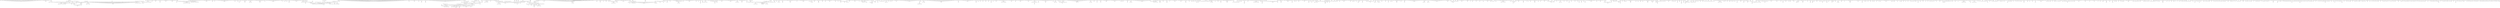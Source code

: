 digraph G {

	105003 -> 72 ;
	67019 -> 1551 ;
	333 -> 243995 ;
	123183 -> 697 ;
	192 -> 41987 ;
	8506 -> 3507 ;
	73590 -> 595 ;
	174578 -> 862 ;
	56174 -> 56 ;
	175320 -> 1363 ;
	182367 -> 63 ;
	117638 -> 602 ;
	147 -> 75935 ;
	86161 -> 1467 ;
	144962 -> 148600 ;
	166193 -> 115 ;
	244072 -> 3623 ;
	98232 -> 3623 ;
	140008 -> 248 ;
	105893 -> 8992 ;
	68 -> 1119 ;
	74734 -> 772 ;
	54541 -> 649 ;
	14503 -> 1363 ;
	715 -> 5405 ;
	207591 -> 58 ;
	251586 -> 220816 ;
	256693 -> 579 ;
	1117 -> 4755 ;
	80803 -> 481 ;
	10491 -> 10492 ;
	119870 -> 1345 ;
	250712 -> 83 ;
	109807 -> 781 ;
	968 -> 231939 ;
	187074 -> 590 ;
	156379 -> 171764 ;
	130553 -> 290 ;
	200448 -> 179170 ;
	168296 -> 3218 ;
	228489 -> 424 ;
	155222 -> 17309 ;
	63523 -> 1531 ;
	2522 -> 1240 ;
	333 -> 469 ;
	43841 -> 485 ;
	111958 -> 72 ;
	186726 -> 5213 ;
	849 -> 134 ;
	241634 -> 5405 ;
	224974 -> 1294 ;
	79340 -> 389 ;
	32955 -> 811 ;
	217991 -> 707 ;
	660 -> 2290 ;
	1118 -> 497 ;
	135023 -> 8990 ;
	25870 -> 718 ;
	247769 -> 35486 ;
	178791 -> 447 ;
	235657 -> 106 ;
	90472 -> 34 ;
	221149 -> 647 ;
	155496 -> 30 ;
	175856 -> 264054 ;
	422 -> 257231 ;
	605 -> 7400 ;
	33648 -> 920 ;
	235250 -> 235251 ;
	28309 -> 442 ;
	104945 -> 290 ;
	178958 -> 30 ;
	93818 -> 93819 ;
	431 -> 278 ;
	90322 -> 90323 ;
	650 -> 682 ;
	130784 -> 1551 ;
	87 -> 872 ;
	192899 -> 73570 ;
	233099 -> 1474 ;
	1464 -> 1089 ;
	42712 -> 349 ;
	1001 -> 1085 ;
	45312 -> 2178 ;
	1795 -> 493 ;
	45563 -> 485 ;
	171655 -> 525 ;
	109367 -> 285 ;
	226713 -> 2915 ;
	4545 -> 2400 ;
	2421 -> 2424 ;
	16759 -> 1559 ;
	68289 -> 30 ;
	211 -> 59083 ;
	243068 -> 312 ;
	123782 -> 516 ;
	104626 -> 332 ;
	212054 -> 179170 ;
	146058 -> 1096 ;
	164544 -> 932 ;
	1566 -> 1992 ;
	2161 -> 640 ;
	219744 -> 872 ;
	174696 -> 2006 ;
	23376 -> 485 ;
	1326 -> 179205 ;
	97170 -> 283 ;
	259 -> 18108 ;
	663 -> 139658 ;
	147 -> 73955 ;
	237272 -> 8991 ;
	15312 -> 393 ;
	229491 -> 1715 ;
	152327 -> 171 ;
	42310 -> 500 ;
	44962 -> 752 ;
	83591 -> 30 ;
	2581 -> 1849 ;
	202465 -> 577 ;
	1113 -> 29817 ;
	7241 -> 8822 ;
	1282 -> 4253 ;
	4540 -> 2206 ;
	219486 -> 422 ;
	170496 -> 1332 ;
	24812 -> 1266 ;
	235992 -> 1087 ;
	124226 -> 124227 ;
	406 -> 183852 ;
	96618 -> 1220 ;
	241692 -> 1893 ;
	146009 -> 1882 ;
	53625 -> 3247 ;
	20959 -> 8149 ;
	75912 -> 83160 ;
	18133 -> 1789 ;
	261892 -> 907 ;
	161509 -> 929 ;
	107 -> 182 ;
	142930 -> 590 ;
	108130 -> 304 ;
	327 -> 182 ;
	161998 -> 349 ;
	89889 -> 1818 ;
	1512 -> 2775 ;
	1927 -> 446 ;
	1617 -> 23287 ;
	575 -> 2253 ;
	7532 -> 1289 ;
	125704 -> 422 ;
	4672 -> 260756 ;
	87579 -> 96127 ;
	130275 -> 455 ;
	256291 -> 8798 ;
	220060 -> 179170 ;
	79923 -> 3148 ;
	110235 -> 1749 ;
	133138 -> 1749 ;
	30319 -> 660 ;
	389 -> 22874 ;
	198033 -> 217 ;
	15481 -> 422 ;
	25129 -> 843 ;
	17829 -> 1127 ;
	239080 -> 1220 ;
	264029 -> 595 ;
	139505 -> 30 ;
	13328 -> 1571 ;
	2117 -> 417 ;
	1010 -> 107616 ;
	102 -> 77648 ;
	116590 -> 1085 ;
	20768 -> 310 ;
	103249 -> 422 ;
	260817 -> 2646 ;
	187892 -> 179170 ;
	444 -> 18098 ;
	161072 -> 2146 ;
	20195 -> 5547 ;
	180406 -> 298 ;
	48908 -> 1220 ;
	100921 -> 14989 ;
	72075 -> 2931 ;
	972 -> 23364 ;
	18612 -> 2737 ;
	156379 -> 155469 ;
	200316 -> 1400 ;
	949 -> 693 ;
	2515 -> 72 ;
	1417 -> 13712 ;
	20556 -> 1722 ;
	101136 -> 485 ;
	87366 -> 184 ;
	6247 -> 1231 ;
	17671 -> 35 ;
	6036 -> 196487 ;
	85640 -> 640 ;
	185567 -> 861 ;
	15931 -> 34 ;
	246705 -> 220816 ;
	760 -> 213267 ;
	6789 -> 379 ;
	190438 -> 1181 ;
	1326 -> 152933 ;
	104 -> 45010 ;
	97215 -> 717 ;
	240052 -> 1 ;
	137756 -> 137757 ;
	70395 -> 1522 ;
	190492 -> 439 ;
	62736 -> 366 ;
	108047 -> 611 ;
	21785 -> 1335 ;
	179785 -> 726 ;
	3405 -> 1653 ;
	175725 -> 450 ;
	127530 -> 55849 ;
	72833 -> 557 ;
	192619 -> 30 ;
	152298 -> 1849 ;
	27076 -> 957 ;
	236589 -> 58 ;
	53651 -> 53652 ;
	54195 -> 2116 ;
	79051 -> 298 ;
	80902 -> 233 ;
	239248 -> 366 ;
	954 -> 954 ;
	189119 -> 1274 ;
	8097 -> 5591 ;
	133521 -> 994 ;
	188043 -> 392 ;
	170877 -> 301 ;
	249112 -> 2671 ;
	248258 -> 9457 ;
	69519 -> 406 ;
	70188 -> 5 ;
	217074 -> 1381 ;
	60238 -> 2867 ;
	1844 -> 2868 ;
	113229 -> 872 ;
	199832 -> 1417 ;
	62643 -> 269 ;
	112903 -> 2812 ;
	175179 -> 175180 ;
	107063 -> 107064 ;
	9729 -> 457 ;
	224210 -> 3297 ;
	1021 -> 911 ;
	425 -> 174451 ;
	136781 -> 217 ;
	185285 -> 185286 ;
	56891 -> 57521 ;
	104 -> 1690 ;
	868 -> 90884 ;
	80075 -> 68069 ;
	62998 -> 349 ;
	118371 -> 2209 ;
	24693 -> 850 ;
	231584 -> 220816 ;
	693 -> 134706 ;
	21133 -> 3538 ;
	8904 -> 158 ;
	510 -> 7572 ;
	16100 -> 312 ;
	181934 -> 81 ;
	264694 -> 285 ;
	57575 -> 783 ;
	51488 -> 121819 ;
	154168 -> 118336 ;
	636 -> 6308 ;
	1274 -> 8156 ;
	109411 -> 60576 ;
	136656 -> 393 ;
	186505 -> 206 ;
	19209 -> 4903 ;
	1955 -> 62983 ;
	255388 -> 158 ;
	253723 -> 1298 ;
	262732 -> 179170 ;
	252281 -> 179170 ;
	219100 -> 422 ;
	172017 -> 46 ;
	105888 -> 79 ;
	97700 -> 3524 ;
	61865 -> 298 ;
	505 -> 149 ;
	6824 -> 500 ;
	30 -> 981 ;
	10290 -> 10291 ;
	14452 -> 579 ;
	246873 -> 142870 ;
	1465 -> 918 ;
	31398 -> 634 ;
	85859 -> 1353 ;
	109838 -> 1635 ;
	112551 -> 2286 ;
	176221 -> 30 ;
	62221 -> 2590 ;
	91274 -> 137 ;
	9346 -> 557 ;
	257647 -> 1231 ;
	438 -> 65 ;
	2134 -> 2135 ;
	132524 -> 422 ;
	227929 -> 2750 ;
	193846 -> 332 ;
	165707 -> 1052 ;
	78158 -> 408 ;
	199358 -> 2929 ;
	83 -> 250827 ;
	119698 -> 1631 ;
	217467 -> 254025 ;
	973 -> 57072 ;
	81276 -> 195 ;
	107499 -> 107500 ;
	328 -> 163906 ;
	172848 -> 509 ;
	37565 -> 37566 ;
	181673 -> 30 ;
	663 -> 14752 ;
	33945 -> 485 ;
	23870 -> 1133 ;
	198095 -> 30 ;
	161849 -> 1143 ;
	126051 -> 126052 ;
	89933 -> 2775 ;
	13694 -> 2931 ;
	149372 -> 1370 ;
	197419 -> 147 ;
	74823 -> 310 ;
	5602 -> 332 ;
	698 -> 46638 ;
	193209 -> 72 ;
	92883 -> 2699 ;
	178 -> 67231 ;
	38533 -> 557 ;
	129650 -> 149 ;
	252222 -> 3260 ;
	140637 -> 714 ;
	92150 -> 3872 ;
	133005 -> 306 ;
	336 -> 8538 ;
	18129 -> 301 ;
	247210 -> 21442 ;
	56615 -> 1149 ;
	126013 -> 626 ;
	141848 -> 1580 ;
	19816 -> 596 ;
	257715 -> 115 ;
	224478 -> 30 ;
	70731 -> 70732 ;
	155309 -> 577 ;
	210419 -> 210635 ;
	2674 -> 15229 ;
	240 -> 250713 ;
	56751 -> 3194 ;
	136651 -> 809 ;
	84856 -> 83 ;
	263448 -> 179170 ;
	136537 -> 827 ;
	24704 -> 283 ;
	1837 -> 14414 ;
	73139 -> 485 ;
	77630 -> 70524 ;
	3866 -> 390 ;
	52882 -> 422 ;
	999 -> 9342 ;
	181464 -> 175 ;
	18930 -> 1462 ;
	43183 -> 186 ;
	25587 -> 1130 ;
	1240 -> 94294 ;
	1436 -> 160376 ;
	75991 -> 70524 ;
	16902 -> 175 ;
	48079 -> 72 ;
	165670 -> 72 ;
	111758 -> 298 ;
	98920 -> 781 ;
	209594 -> 209595 ;
	4286 -> 301 ;
	51124 -> 151 ;
	240267 -> 255 ;
	80970 -> 217 ;
	149246 -> 744 ;
	28756 -> 23011 ;
	174910 -> 372 ;
	105134 -> 872 ;
	1801 -> 74445 ;
	852 -> 120061 ;
	180633 -> 1353 ;
	146237 -> 862 ;
	75022 -> 140 ;
	28107 -> 18880 ;
	229451 -> 1363 ;
	55704 -> 1474 ;
	82982 -> 344 ;
	162980 -> 79 ;
	150603 -> 634 ;
	1417 -> 1853 ;
	562 -> 36460 ;
	92701 -> 2775 ;
	77692 -> 1353 ;
	135292 -> 422 ;
	114798 -> 267 ;
	169644 -> 2421 ;
	151618 -> 151619 ;
	173720 -> 779 ;
	12915 -> 12916 ;
	75377 -> 779 ;
	7194 -> 2572 ;
	228629 -> 66297 ;
	26234 -> 158 ;
	63699 -> 21944 ;
	2937 -> 605 ;
	6614 -> 500 ;
	493 -> 113621 ;
	15980 -> 203 ;
	63653 -> 590 ;
	171 -> 244134 ;
	577 -> 18769 ;
	151733 -> 485 ;
	186340 -> 850 ;
	240 -> 22337 ;
	28390 -> 493 ;
	162909 -> 422 ;
	133954 -> 931 ;
	49386 -> 392 ;
	70410 -> 1467 ;
	194767 -> 179170 ;
	5054 -> 991 ;
	39442 -> 893 ;
	126735 -> 577 ;
	258095 -> 299 ;
	213638 -> 147 ;
	224128 -> 179170 ;
	3524 -> 1089 ;
	1559 -> 250537 ;
	35 -> 4532 ;
	233007 -> 5440 ;
	184635 -> 422 ;
	182499 -> 179170 ;
	124101 -> 298 ;
	32468 -> 2353 ;
	185941 -> 1243 ;
	149 -> 20680 ;
	187176 -> 219767 ;
	145970 -> 136 ;
	207161 -> 1132 ;
	920 -> 102134 ;
	4287 -> 1836 ;
	81510 -> 47 ;
	15551 -> 673 ;
	25708 -> 217 ;
	117745 -> 861 ;
	229957 -> 140 ;
	220695 -> 714 ;
	441 -> 87 ;
	68019 -> 422 ;
	42126 -> 247 ;
	43241 -> 994 ;
	135346 -> 22 ;
	1515 -> 28969 ;
	59961 -> 1167 ;
	611 -> 8420 ;
	100267 -> 1323 ;
	1014 -> 577 ;
	194407 -> 877 ;
	192789 -> 8270 ;
	139118 -> 307 ;
	43066 -> 366 ;
	68991 -> 2146 ;
	35668 -> 1222 ;
	109 -> 191476 ;
	1564 -> 6800 ;
	190860 -> 179170 ;
	90946 -> 90947 ;
	92831 -> 366 ;
	147767 -> 874 ;
	245913 -> 1400 ;
	105298 -> 273 ;
	168809 -> 22 ;
	843 -> 149250 ;
	219838 -> 222 ;
	349 -> 1210 ;
	229645 -> 6682 ;
	144114 -> 1175 ;
	253154 -> 2073 ;
	47131 -> 392 ;
	187209 -> 167 ;
	843 -> 83970 ;
	15627 -> 248 ;
	620 -> 15113 ;
	79 -> 42870 ;
	104 -> 1045 ;
	240565 -> 142405 ;
	2930 -> 151 ;
	71303 -> 258567 ;
	142320 -> 344 ;
	64222 -> 932 ;
	163069 -> 3138 ;
	333 -> 147329 ;
	199 -> 3069 ;
	6890 -> 1140 ;
	169217 -> 72 ;
	208923 -> 208924 ;
	38134 -> 307 ;
	1122 -> 109668 ;
	1845 -> 697 ;
	171404 -> 2083 ;
	23273 -> 3161 ;
	219657 -> 527 ;
	41837 -> 1688 ;
	189342 -> 144556 ;
	40564 -> 40565 ;
	85486 -> 852 ;
	1608 -> 232151 ;
	75912 -> 14674 ;
	205627 -> 138 ;
	84887 -> 577 ;
	117974 -> 1033 ;
	208494 -> 208495 ;
	39618 -> 907 ;
	234273 -> 220816 ;
	206447 -> 55849 ;
	197680 -> 16614 ;
	170089 -> 170090 ;
	24907 -> 536 ;
	130803 -> 147809 ;
	166432 -> 622 ;
	83498 -> 21944 ;
	103860 -> 117327 ;
	114857 -> 114858 ;
	604 -> 182 ;
	298 -> 182393 ;
	244752 -> 586 ;
	15866 -> 66 ;
	425 -> 114397 ;
	24659 -> 254849 ;
	3207 -> 225422 ;
	158274 -> 1715 ;
	173668 -> 4190 ;
	1293 -> 160834 ;
	179005 -> 147 ;
	84500 -> 1087 ;
	1955 -> 216860 ;
	165267 -> 1849 ;
	22989 -> 80302 ;
	30 -> 135 ;
	1284 -> 247853 ;
	7827 -> 48 ;
	175709 -> 111924 ;
	1684 -> 47 ;
	37547 -> 442 ;
	22608 -> 8719 ;
	163721 -> 485 ;
	14423 -> 2697 ;
	264496 -> 13136 ;
	50804 -> 366 ;
	41023 -> 138 ;
	160836 -> 9343 ;
	81 -> 55328 ;
	47181 -> 1984 ;
	147851 -> 485 ;
	7955 -> 184 ;
	235406 -> 68069 ;
	314 -> 31244 ;
	104247 -> 3623 ;
	83 -> 16760 ;
	222 -> 151603 ;
	221373 -> 994 ;
	34151 -> 1509 ;
	54195 -> 111 ;
	48219 -> 1782 ;
	87870 -> 121575 ;
	65681 -> 1462 ;
	225648 -> 1132 ;
	81358 -> 24505 ;
	6630 -> 657 ;
	2371 -> 137541 ;
	18739 -> 28910 ;
	599 -> 818 ;
	234947 -> 752 ;
	852 -> 105686 ;
	249363 -> 4594 ;
	8578 -> 2506 ;
	46323 -> 1522 ;
	182894 -> 236991 ;
	165666 -> 1241 ;
	141912 -> 137793 ;
	52419 -> 422 ;
	257343 -> 179170 ;
	48253 -> 349 ;
	240 -> 116567 ;
	3060 -> 50 ;
	1014 -> 1127 ;
	72673 -> 1240 ;
	225768 -> 137 ;
	1135 -> 13776 ;
	240 -> 40824 ;
	2775 -> 1359 ;
	133522 -> 516 ;
	79 -> 222543 ;
	41 -> 221709 ;
	252086 -> 1274 ;
	39072 -> 1858 ;
	27826 -> 392 ;
	1616 -> 76953 ;
	38349 -> 567 ;
	212547 -> 58 ;
	23702 -> 389 ;
	220460 -> 1001 ;
	229655 -> 1608 ;
	160495 -> 932 ;
	1955 -> 47173 ;
	173188 -> 1335 ;
	165355 -> 1425 ;
	66721 -> 147 ;
	144484 -> 144481 ;
	7698 -> 745 ;
	181892 -> 1749 ;
	49147 -> 203 ;
	516 -> 5992 ;
	623 -> 161636 ;
	222136 -> 1515 ;
	141137 -> 1033 ;
	191882 -> 920 ;
	240 -> 64720 ;
	215 -> 17163 ;
	181086 -> 179170 ;
	169343 -> 72 ;
	46717 -> 1294 ;
	154873 -> 154874 ;
	92379 -> 6303 ;
	9509 -> 1608 ;
	1147 -> 314 ;
	192997 -> 1381 ;
	160407 -> 1608 ;
	153094 -> 273 ;
	226156 -> 366 ;
	53244 -> 19010 ;
	1203 -> 42545 ;
	254055 -> 179170 ;
	235182 -> 366 ;
	1773 -> 1773 ;
	124532 -> 217 ;
	163283 -> 162599 ;
	58382 -> 240 ;
	261286 -> 422 ;
	35290 -> 298 ;
	135934 -> 72 ;
	95702 -> 781 ;
	198267 -> 720 ;
	121913 -> 264 ;
	788 -> 40723 ;
	68782 -> 252 ;
	19798 -> 2995 ;
	151194 -> 298 ;
	246806 -> 805 ;
	252880 -> 563 ;
	745 -> 207659 ;
	1554 -> 206 ;
	14635 -> 323 ;
	38822 -> 1085 ;
	148539 -> 148540 ;
	116053 -> 30 ;
	92078 -> 2867 ;
	86464 -> 1417 ;
	7948 -> 269 ;
	71520 -> 118 ;
	50831 -> 72 ;
	417 -> 15460 ;
	9130 -> 111 ;
	75232 -> 1388 ;
	99001 -> 30 ;
	22222 -> 503 ;
	258240 -> 779 ;
	182162 -> 1016 ;
	26609 -> 123048 ;
	41371 -> 3260 ;
	82981 -> 647 ;
	35014 -> 1313 ;
	241818 -> 151 ;
	65047 -> 8270 ;
	189632 -> 422 ;
	65263 -> 406 ;
	9340 -> 1293 ;
	49944 -> 163 ;
	135850 -> 818 ;
	301 -> 3804 ;
	194267 -> 312 ;
	1572 -> 5935 ;
	47580 -> 557 ;
	3536 -> 1465 ;
	19844 -> 1143 ;
	20656 -> 134 ;
	202952 -> 225 ;
	660 -> 182507 ;
	2944 -> 255333 ;
	929 -> 604 ;
	104708 -> 88820 ;
	27502 -> 1962 ;
	1715 -> 38284 ;
	78823 -> 1782 ;
	93102 -> 93103 ;
	16691 -> 664 ;
	46228 -> 175 ;
	3504 -> 135 ;
	12570 -> 12571 ;
	37412 -> 996 ;
	202680 -> 1881 ;
	13786 -> 1 ;
	54195 -> 1968 ;
	2903 -> 336 ;
	1345 -> 112033 ;
	4190 -> 34306 ;
	113817 -> 843 ;
	40215 -> 97 ;
	1293 -> 13523 ;
	9330 -> 809 ;
	158398 -> 5034 ;
	64207 -> 779 ;
	118287 -> 626 ;
	202 -> 663 ;
	215 -> 255028 ;
	165185 -> 366 ;
	23 -> 2089 ;
	15392 -> 907 ;
	8332 -> 1235 ;
	1782 -> 9555 ;
	144354 -> 298 ;
	219364 -> 3623 ;
	183402 -> 1616 ;
	82366 -> 1983 ;
	313 -> 4224 ;
	68527 -> 7363 ;
	2775 -> 124169 ;
	168678 -> 392 ;
	56697 -> 563 ;
	31523 -> 887 ;
	28460 -> 292 ;
	205894 -> 483 ;
	2674 -> 994 ;
	631 -> 31785 ;
	301 -> 287 ;
	51902 -> 306 ;
	205609 -> 422 ;
	200020 -> 516 ;
	181391 -> 83 ;
	45230 -> 7416 ;
	39095 -> 893 ;
	129503 -> 129504 ;
	100390 -> 781 ;
	237388 -> 1127 ;
	166917 -> 65 ;
	562 -> 1910 ;
	252481 -> 1147 ;
	131084 -> 30 ;
	18831 -> 148942 ;
	232217 -> 1298 ;
	138490 -> 1085 ;
	19010 -> 80630 ;
	157606 -> 298 ;
	232604 -> 366 ;
	203053 -> 425 ;
	15275 -> 1433 ;
	251603 -> 3695 ;
	177129 -> 30 ;
	25027 -> 5405 ;
	1151 -> 1572 ;
	171691 -> 626 ;
	142724 -> 485 ;
	7087 -> 182 ;
	156795 -> 1085 ;
	949 -> 102585 ;
	243442 -> 243443 ;
	204810 -> 4192 ;
	145807 -> 668 ;
	23286 -> 1224 ;
	214137 -> 620 ;
	56751 -> 58 ;
	4301 -> 968 ;
	42879 -> 298 ;
	18831 -> 149460 ;
	172605 -> 1127 ;
	32512 -> 32513 ;
	258379 -> 1707 ;
	240110 -> 30 ;
	8180 -> 609 ;
	1801 -> 217519 ;
	1631 -> 261674 ;
	1388 -> 198248 ;
	47181 -> 1782 ;
	191868 -> 500 ;
	258162 -> 1118 ;
	1014 -> 677 ;
	74830 -> 22880 ;
	12506 -> 12507 ;
	218999 -> 918 ;
	406 -> 1089 ;
	189054 -> 422 ;
	81 -> 122093 ;
	189337 -> 109 ;
	202835 -> 179170 ;
	215232 -> 155473 ;
	149334 -> 160 ;
	20788 -> 392 ;
	27487 -> 27488 ;
	55936 -> 34 ;
	503 -> 38810 ;
	251583 -> 179170 ;
	172620 -> 575 ;
	19893 -> 42559 ;
	36603 -> 3999 ;
	126584 -> 273 ;
	40156 -> 40157 ;
	246907 -> 4193 ;
	106027 -> 2590 ;
	167083 -> 968 ;
	202061 -> 310 ;
	21300 -> 3148 ;
	62002 -> 557 ;
	390 -> 5186 ;
	516 -> 13720 ;
	168748 -> 1007 ;
	96826 -> 872 ;
	263074 -> 192 ;
	192 -> 162010 ;
	657 -> 385 ;
	114301 -> 30 ;
	99705 -> 3069 ;
	219146 -> 1220 ;
	13140 -> 1089 ;
	28206 -> 1844 ;
	170236 -> 1167 ;
	4647 -> 56577 ;
	181429 -> 179170 ;
	17441 -> 14458 ;
	2299 -> 592 ;
	38581 -> 447 ;
	160668 -> 167 ;
	25646 -> 1449 ;
	132365 -> 132366 ;
	142446 -> 254 ;
	1326 -> 21783 ;
	3921 -> 861 ;
	145686 -> 663 ;
	69602 -> 1 ;
	23507 -> 918 ;
	238632 -> 668 ;
	93778 -> 849 ;
	166697 -> 2353 ;
	66534 -> 779 ;
	536 -> 589 ;
	21795 -> 106 ;
	49857 -> 126161 ;
	18082 -> 3111 ;
	44451 -> 596 ;
	175991 -> 356 ;
	1623 -> 422 ;
	83 -> 9484 ;
	338 -> 1572 ;
	187624 -> 2784 ;
	164895 -> 30 ;
	328 -> 21865 ;
	246298 -> 278 ;
	116749 -> 503 ;
	29043 -> 4611 ;
	202 -> 516 ;
	1844 -> 26873 ;
	233938 -> 1313 ;
	677 -> 636 ;
	83943 -> 1323 ;
	7069 -> 2205 ;
	809 -> 244790 ;
	4672 -> 52378 ;
	34099 -> 46 ;
	143001 -> 112707 ;
	46141 -> 349 ;
	152620 -> 390 ;
	137946 -> 72 ;
	11752 -> 11753 ;
	20905 -> 312 ;
	182193 -> 1551 ;
	18960 -> 415 ;
	258691 -> 750 ;
	42751 -> 1309 ;
	663 -> 69613 ;
	150762 -> 41 ;
	46 -> 973 ;
	657 -> 14348 ;
	22673 -> 1192 ;
	862 -> 34726 ;
	76943 -> 1849 ;
	25799 -> 72 ;
	261 -> 258680 ;
	198918 -> 333 ;
	233291 -> 366 ;
	200530 -> 3623 ;
	197342 -> 1181 ;
	89078 -> 89076 ;
	25670 -> 781 ;
	249932 -> 707 ;
	74517 -> 160 ;
	184075 -> 179170 ;
	66861 -> 72 ;
	148029 -> 148030 ;
	19177 -> 697 ;
	207766 -> 23287 ;
	106131 -> 949 ;
	223298 -> 223293 ;
	877 -> 54478 ;
	113937 -> 139010 ;
	33576 -> 1 ;
	73651 -> 489 ;
	58 -> 13361 ;
	139756 -> 158 ;
	127969 -> 56 ;
	38300 -> 439 ;
	37439 -> 932 ;
	108509 -> 72 ;
	208786 -> 208787 ;
	818 -> 176434 ;
	73543 -> 70524 ;
	237793 -> 1181 ;
	20540 -> 1353 ;
	697 -> 838 ;
	233444 -> 3111 ;
	195939 -> 4903 ;
	1085 -> 849 ;
	501 -> 1253 ;
	79670 -> 422 ;
	121758 -> 515 ;
	121292 -> 2868 ;
	9527 -> 137 ;
	3524 -> 30547 ;
	242456 -> 179170 ;
	7731 -> 949 ;
	301 -> 937 ;
	158 -> 182092 ;
	147049 -> 83 ;
	240386 -> 346 ;
	3135 -> 16015 ;
	37 -> 64674 ;
	246407 -> 179170 ;
	104656 -> 3 ;
	73757 -> 137 ;
	162599 -> 1011 ;
	24582 -> 94 ;
	83 -> 171570 ;
	60045 -> 195 ;
	193352 -> 179170 ;
	51375 -> 1102 ;
	118835 -> 1417 ;
	1644 -> 447 ;
	602 -> 83379 ;
	249998 -> 1284 ;
	48576 -> 151 ;
	204280 -> 1266 ;
	24272 -> 182 ;
	44173 -> 292 ;
	157656 -> 1858 ;
	245871 -> 2671 ;
	67604 -> 605 ;
	110139 -> 298 ;
	186069 -> 1133 ;
	47777 -> 47778 ;
	2750 -> 230457 ;
	818 -> 100139 ;
	143749 -> 1707 ;
	185502 -> 30 ;
	71675 -> 505 ;
	535 -> 37413 ;
	19 -> 137089 ;
	236622 -> 258791 ;
	199095 -> 30 ;
	275 -> 14507 ;
	232895 -> 2620 ;
	237797 -> 220816 ;
	389 -> 2224 ;
	228565 -> 422 ;
	47681 -> 3331 ;
	90633 -> 809 ;
	227669 -> 235009 ;
	215154 -> 58 ;
	467 -> 155463 ;
	16988 -> 285 ;
	158289 -> 994 ;
	49015 -> 1326 ;
	183663 -> 536 ;
	292 -> 133594 ;
	69065 -> 1411 ;
	148756 -> 292 ;
	710 -> 673 ;
	493 -> 182330 ;
	18683 -> 1433 ;
	215 -> 45091 ;
	147876 -> 485 ;
	20554 -> 42185 ;
	211859 -> 55849 ;
	149257 -> 30 ;
	72393 -> 298 ;
	130114 -> 130115 ;
	195200 -> 65 ;
	52510 -> 247 ;
	6637 -> 211 ;
	79220 -> 602 ;
	162041 -> 417 ;
	196207 -> 1745 ;
	174950 -> 240 ;
	133019 -> 483 ;
	8064 -> 631 ;
	178809 -> 1402 ;
	13207 -> 13207 ;
	218896 -> 1210 ;
	77 -> 94256 ;
	257263 -> 179170 ;
	248097 -> 589 ;
	406 -> 23816 ;
	60022 -> 861 ;
	43476 -> 13919 ;
	169608 -> 390 ;
	269 -> 192400 ;
	39618 -> 2334 ;
	160550 -> 118 ;
	219648 -> 137 ;
	168569 -> 3623 ;
	120 -> 49691 ;
	143253 -> 143249 ;
	240702 -> 707 ;
	43230 -> 336 ;
	5388 -> 5130 ;
	1782 -> 38937 ;
	225 -> 243521 ;
	2545 -> 450 ;
	248812 -> 179170 ;
	41854 -> 2779 ;
	202559 -> 1 ;
	535 -> 6904 ;
	18150 -> 710 ;
	118336 -> 7818 ;
	240669 -> 179170 ;
	206 -> 1458 ;
	35600 -> 1276 ;
	6834 -> 77 ;
	42392 -> 1235 ;
	186011 -> 79 ;
	105416 -> 2979 ;
	299 -> 4066 ;
	220690 -> 994 ;
	215167 -> 79 ;
	176075 -> 485 ;
	196925 -> 3612 ;
	283 -> 536 ;
	175543 -> 483 ;
	51652 -> 1019 ;
	112200 -> 184 ;
	46395 -> 1033 ;
	161770 -> 1551 ;
	5591 -> 62394 ;
	38243 -> 158 ;
	13328 -> 1539 ;
	173985 -> 389 ;
	181193 -> 720 ;
	207671 -> 1619 ;
	2974 -> 784 ;
	29259 -> 1274 ;
	38510 -> 2353 ;
	808 -> 68677 ;
	818 -> 16653 ;
	91456 -> 433 ;
	122210 -> 56150 ;
	201040 -> 1608 ;
	4989 -> 4990 ;
	232675 -> 1564 ;
	76783 -> 70524 ;
	1235 -> 2451 ;
	126798 -> 273 ;
	133244 -> 485 ;
	68069 -> 69118 ;
	868 -> 146816 ;
	176637 -> 687 ;
	2290 -> 2784 ;
	868 -> 58420 ;
	2610 -> 893 ;
	26369 -> 1722 ;
	169909 -> 788 ;
	309 -> 176761 ;
	223520 -> 1572 ;
	124410 -> 994 ;
	1298 -> 1010 ;
	18457 -> 200 ;
	224296 -> 285 ;
	440 -> 17310 ;
	181020 -> 818 ;
	237229 -> 179170 ;
	35106 -> 1644 ;
	85988 -> 85989 ;
	96318 -> 2334 ;
	7461 -> 941 ;
	45616 -> 1749 ;
	5662 -> 48187 ;
	261626 -> 285 ;
	81233 -> 116982 ;
	150828 -> 259 ;
	32788 -> 305 ;
	66755 -> 66756 ;
	109503 -> 163793 ;
	28982 -> 623 ;
	115206 -> 366 ;
	868 -> 143964 ;
	47181 -> 306 ;
	1105 -> 4297 ;
	18137 -> 3193 ;
	939 -> 5996 ;
	493 -> 43990 ;
	346 -> 182844 ;
	235639 -> 255 ;
	87870 -> 117881 ;
	190166 -> 1133 ;
	1068 -> 15148 ;
	67928 -> 1631 ;
	94603 -> 6323 ;
	38711 -> 222428 ;
	79923 -> 1821 ;
	346 -> 195488 ;
	849 -> 1844 ;
	333 -> 93728 ;
	4217 -> 4220 ;
	147 -> 3449 ;
	48016 -> 338 ;
	104 -> 588 ;
	22191 -> 2224 ;
	76955 -> 70524 ;
	54618 -> 30 ;
	141090 -> 175 ;
	222172 -> 191860 ;
	21386 -> 850 ;
	157922 -> 1564 ;
	24110 -> 24111 ;
	62700 -> 62701 ;
	10606 -> 10607 ;
	180749 -> 179170 ;
	135144 -> 135143 ;
	35980 -> 68069 ;
	64072 -> 595 ;
	36257 -> 575 ;
	125533 -> 171 ;
	127741 -> 1849 ;
	1732 -> 907 ;
	98286 -> 302 ;
	110447 -> 1452 ;
	167673 -> 433 ;
	77993 -> 147 ;
	192544 -> 251 ;
	249862 -> 875 ;
	1571 -> 2168 ;
	95543 -> 102 ;
	249554 -> 1414 ;
	37820 -> 349 ;
	89792 -> 298 ;
	19824 -> 19519 ;
	1955 -> 22337 ;
	229604 -> 781 ;
	13741 -> 364 ;
	56777 -> 72 ;
	7807 -> 14097 ;
	15211 -> 273 ;
	135 -> 20110 ;
	228335 -> 83 ;
	169951 -> 175 ;
	30331 -> 602 ;
	868 -> 113535 ;
	86041 -> 1119 ;
	29458 -> 809 ;
	115187 -> 1452 ;
	54259 -> 4453 ;
	92174 -> 175 ;
	121818 -> 175 ;
	239243 -> 1634 ;
	53200 -> 3 ;
	24217 -> 615 ;
	240143 -> 536 ;
	60155 -> 72 ;
	332 -> 805 ;
	10 -> 102827 ;
	246671 -> 94134 ;
	51884 -> 337 ;
	1684 -> 217450 ;
	213265 -> 3623 ;
	196610 -> 5440 ;
	210253 -> 210254 ;
	154581 -> 2506 ;
	3912 -> 272 ;
	208411 -> 208412 ;
	102646 -> 3218 ;
	178326 -> 652 ;
	259235 -> 885 ;
	41041 -> 113156 ;
	82729 -> 781 ;
	22036 -> 307 ;
	105720 -> 302 ;
	41145 -> 634 ;
	16819 -> 1266 ;
	35 -> 115128 ;
	53797 -> 195 ;
	55179 -> 66500 ;
	1105 -> 13405 ;
	4314 -> 1556 ;
	219349 -> 72 ;
	101442 -> 101443 ;
	1419 -> 1808 ;
	136981 -> 509 ;
	118336 -> 838 ;
	6502 -> 745 ;
	6139 -> 1085 ;
	2677 -> 242620 ;
	153178 -> 1836 ;
	18546 -> 1096 ;
	154919 -> 154920 ;
	138726 -> 147 ;
	393 -> 18449 ;
	75150 -> 70524 ;
	114527 -> 5265 ;
	235222 -> 6955 ;
	236180 -> 236180 ;
	201268 -> 3623 ;
	805 -> 1505 ;
	1566 -> 154765 ;
	148302 -> 136 ;
	3132 -> 1229 ;
	25800 -> 1119 ;
	203411 -> 179170 ;
	135457 -> 135458 ;
	19617 -> 127749 ;
	2037 -> 1118 ;
	3367 -> 16667 ;
	57907 -> 283 ;
	10462 -> 640 ;
	693 -> 70997 ;
	1284 -> 216782 ;
	18197 -> 1313 ;
	35623 -> 68069 ;
	42063 -> 104 ;
	44396 -> 104 ;
	30618 -> 862 ;
	15201 -> 452 ;
	571 -> 18306 ;
	54948 -> 455 ;
	82241 -> 79 ;
	153030 -> 153025 ;
	28688 -> 28687 ;
	247739 -> 1014 ;
	868 -> 76975 ;
	131827 -> 1210 ;
	14661 -> 1893 ;
	131497 -> 278 ;
	234382 -> 118336 ;
	30712 -> 9457 ;
	216108 -> 1326 ;
	62931 -> 1452 ;
	980 -> 148372 ;
	150442 -> 1096 ;
	222 -> 183462 ;
	214359 -> 30 ;
	1844 -> 911 ;
	4987 -> 1773 ;
	1284 -> 2252 ;
	220536 -> 130 ;
	301 -> 55219 ;
	28294 -> 72440 ;
	91391 -> 91392 ;
	157048 -> 30 ;
	257079 -> 1860 ;
	14048 -> 83 ;
	50070 -> 296 ;
	121273 -> 72 ;
	63302 -> 907 ;
	255213 -> 227 ;
	248751 -> 179170 ;
	248250 -> 220816 ;
	119232 -> 1871 ;
	2775 -> 22177 ;
	47870 -> 577 ;
	53863 -> 18726 ;
	208730 -> 208840 ;
	6954 -> 298 ;
	24704 -> 4637 ;
	198636 -> 3830 ;
	71974 -> 30 ;
	240 -> 290 ;
	32702 -> 188 ;
	197114 -> 1684 ;
	180843 -> 1722 ;
	215874 -> 1089 ;
	241010 -> 1359 ;
	7161 -> 749 ;
	148622 -> 144556 ;
	77486 -> 1425 ;
	67164 -> 59021 ;
	122937 -> 7757 ;
	176571 -> 422 ;
	21649 -> 346 ;
	23634 -> 1309 ;
	73509 -> 379 ;
	37779 -> 500 ;
	143006 -> 424 ;
	259373 -> 224488 ;
	31027 -> 3295 ;
	72319 -> 70524 ;
	209399 -> 209817 ;
	159161 -> 147 ;
	1294 -> 28425 ;
	63987 -> 1515 ;
	263472 -> 263783 ;
	775 -> 129775 ;
	19592 -> 417 ;
	1326 -> 258889 ;
	112628 -> 272 ;
	94604 -> 1001 ;
	175348 -> 58 ;
	105862 -> 6387 ;
	114943 -> 390 ;
	95539 -> 3769 ;
	31762 -> 1796 ;
	126 -> 178701 ;
	127971 -> 3623 ;
	127263 -> 344 ;
	154824 -> 1556 ;
	126167 -> 485 ;
	214401 -> 392 ;
	107487 -> 102 ;
	446 -> 21159 ;
	24733 -> 292 ;
	214085 -> 1191 ;
	346 -> 193473 ;
	159498 -> 932 ;
	142740 -> 142733 ;
	82378 -> 485 ;
	86041 -> 202 ;
	142358 -> 485 ;
	843 -> 182465 ;
	163378 -> 315 ;
	941 -> 3207 ;
	477 -> 1617 ;
	29589 -> 932 ;
	2083 -> 93835 ;
	233059 -> 220816 ;
	104555 -> 1962 ;
	6305 -> 72 ;
	135 -> 5439 ;
	112650 -> 485 ;
	1634 -> 120602 ;
	195350 -> 1715 ;
	332 -> 56583 ;
	12135 -> 12136 ;
	2527 -> 304 ;
	1379 -> 1379 ;
	84849 -> 4611 ;
	146141 -> 557 ;
	127212 -> 127213 ;
	38528 -> 83 ;
	623 -> 697 ;
	229298 -> 137 ;
	3719 -> 1332 ;
	390 -> 107408 ;
	167668 -> 217 ;
	2511 -> 1143 ;
	718 -> 139520 ;
	121011 -> 14797 ;
	6068 -> 220317 ;
	7092 -> 39718 ;
	91054 -> 102 ;
	1417 -> 102656 ;
	63328 -> 273 ;
	13524 -> 1417 ;
	235462 -> 25344 ;
	1844 -> 15454 ;
	1119 -> 149304 ;
	64770 -> 313 ;
	455 -> 142988 ;
	163596 -> 72 ;
	125864 -> 7155 ;
	231014 -> 510 ;
	160378 -> 1240 ;
	39618 -> 2784 ;
	86613 -> 1939 ;
	17096 -> 5658 ;
	139466 -> 1452 ;
	223989 -> 179170 ;
	379 -> 125265 ;
	44603 -> 346 ;
	161154 -> 1722 ;
	1522 -> 236194 ;
	920 -> 493 ;
	39390 -> 1282 ;
	73049 -> 2073 ;
	205814 -> 918 ;
	152078 -> 5591 ;
	203536 -> 1132 ;
	28302 -> 1805 ;
	164160 -> 92476 ;
	779 -> 24166 ;
	258988 -> 503 ;
	152091 -> 182162 ;
	1210 -> 1518 ;
	467 -> 250959 ;
	22 -> 109212 ;
	25024 -> 72 ;
	980 -> 4137 ;
	231840 -> 1085 ;
	153998 -> 157871 ;
	1466 -> 114165 ;
	68069 -> 93331 ;
	1282 -> 14500 ;
	214187 -> 2812 ;
	182345 -> 417 ;
	943 -> 44725 ;
	34216 -> 1454 ;
	136120 -> 34 ;
	176781 -> 1732 ;
	1458 -> 89448 ;
	64185 -> 1462 ;
	62286 -> 313 ;
	102014 -> 861 ;
	25237 -> 366 ;
	772 -> 8133 ;
	4220 -> 56374 ;
	238374 -> 309 ;
	116961 -> 116962 ;
	197006 -> 1010 ;
	181989 -> 536 ;
	611 -> 222495 ;
	199289 -> 285 ;
	3089 -> 50840 ;
	238262 -> 1368 ;
	57808 -> 636 ;
	66657 -> 805 ;
	226655 -> 1789 ;
	236830 -> 138686 ;
	50825 -> 83 ;
	13677 -> 1985 ;
	3582 -> 397 ;
	55034 -> 202 ;
	28478 -> 1722 ;
	1293 -> 96827 ;
	252677 -> 1785 ;
	79 -> 51260 ;
	1160 -> 301 ;
	80025 -> 277 ;
	1537 -> 972 ;
	70951 -> 1220 ;
	256462 -> 30 ;
	120052 -> 447 ;
	207 -> 31731 ;
	162598 -> 424 ;
	5185 -> 2979 ;
	257982 -> 1572 ;
	219760 -> 843 ;
	229957 -> 48 ;
	55454 -> 6249 ;
	999 -> 89711 ;
	23628 -> 298 ;
	1285 -> 47757 ;
	243705 -> 55849 ;
	726 -> 7802 ;
	34242 -> 32784 ;
	44417 -> 44418 ;
	81505 -> 485 ;
	10 -> 929 ;
	257874 -> 1467 ;
	159869 -> 932 ;
	94668 -> 72 ;
	154778 -> 171 ;
	164162 -> 30365 ;
	157521 -> 779 ;
	13713 -> 439 ;
	138749 -> 422 ;
	170178 -> 358 ;
	7149 -> 4895 ;
	3538 -> 21334 ;
	238972 -> 1014 ;
	221374 -> 918 ;
	247862 -> 577 ;
	244456 -> 179170 ;
	264119 -> 147 ;
	132118 -> 132119 ;
	1332 -> 192894 ;
	127869 -> 1177 ;
	929 -> 676 ;
	1243 -> 101618 ;
	35759 -> 287 ;
	189582 -> 1467 ;
	213089 -> 220290 ;
	106764 -> 1096 ;
	1388 -> 13481 ;
	1515 -> 195 ;
	224327 -> 493 ;
	226546 -> 175 ;
	106260 -> 872 ;
	171641 -> 1849 ;
	235709 -> 179170 ;
	146646 -> 1968 ;
	138388 -> 557 ;
	100950 -> 100951 ;
	6538 -> 1332 ;
	115607 -> 310 ;
	2511 -> 2266 ;
	259236 -> 1014 ;
	136462 -> 1177 ;
	83158 -> 5718 ;
	56738 -> 1235 ;
	203780 -> 203781 ;
	38939 -> 516 ;
	70343 -> 346 ;
	5386 -> 99 ;
	518 -> 46165 ;
	68 -> 7348 ;
	189794 -> 251264 ;
	226987 -> 852 ;
	99548 -> 1415 ;
	115474 -> 238184 ;
	129084 -> 55849 ;
	64824 -> 1782 ;
	252409 -> 3474 ;
	450 -> 27097 ;
	224678 -> 272 ;
	459 -> 96685 ;
	1631 -> 105221 ;
	6824 -> 911 ;
	88562 -> 2944 ;
	5496 -> 2083 ;
	14445 -> 158 ;
	69606 -> 72 ;
	262034 -> 179170 ;
	14930 -> 146 ;
	1012 -> 30505 ;
	146010 -> 2775 ;
	417 -> 183366 ;
	160853 -> 907 ;
	2371 -> 137626 ;
	155208 -> 158 ;
	255300 -> 220816 ;
	251457 -> 1858 ;
	164628 -> 647 ;
	289 -> 714 ;
	100144 -> 4101 ;
	24846 -> 58 ;
	3 -> 106493 ;
	48875 -> 83 ;
	852 -> 682 ;
	6107 -> 516 ;
	874 -> 216478 ;
	53647 -> 640 ;
	6725 -> 623 ;
	2605 -> 918 ;
	259744 -> 622 ;
	220145 -> 3370 ;
	183085 -> 337 ;
	980 -> 859 ;
	136750 -> 406 ;
	246537 -> 246538 ;
	170601 -> 994 ;
	168831 -> 65 ;
	103723 -> 20 ;
	852 -> 442 ;
	718 -> 36680 ;
	1243 -> 838 ;
	35272 -> 406 ;
	25670 -> 657 ;
	233656 -> 3209 ;
	233764 -> 1359 ;
	4039 -> 1417 ;
	182554 -> 73570 ;
	34303 -> 1133 ;
	15714 -> 72 ;
	170906 -> 1368 ;
	214533 -> 1 ;
	3 -> 185045 ;
	1087 -> 500 ;
	173624 -> 366 ;
	27104 -> 493 ;
	6247 -> 2135 ;
	36042 -> 217 ;
	158930 -> 818 ;
	73556 -> 1789 ;
	257907 -> 592 ;
	251253 -> 640 ;
	159472 -> 46 ;
	536 -> 152685 ;
	73121 -> 1313 ;
	23829 -> 23830 ;
	201192 -> 994 ;
	146279 -> 146280 ;
	214971 -> 1849 ;
	162185 -> 298 ;
	23064 -> 720 ;
	142954 -> 843 ;
	31746 -> 2979 ;
	20669 -> 248 ;
	1033 -> 25038 ;
	215031 -> 179170 ;
	92459 -> 92460 ;
	31938 -> 2351 ;
	32830 -> 1309 ;
	130746 -> 422 ;
	2995 -> 178576 ;
	176397 -> 79 ;
	5645 -> 111 ;
	91404 -> 105347 ;
	220996 -> 4193 ;
	22949 -> 200 ;
	29072 -> 217 ;
	18124 -> 671 ;
	996 -> 65757 ;
	797 -> 2008 ;
	60904 -> 60905 ;
	5371 -> 707 ;
	239274 -> 178 ;
	182757 -> 447 ;
	191314 -> 19519 ;
	118336 -> 225795 ;
	90003 -> 90004 ;
	222042 -> 1231 ;
	27430 -> 27431 ;
	943 -> 364 ;
	173728 -> 5405 ;
	6119 -> 182 ;
	124259 -> 2915 ;
	79905 -> 30 ;
	93989 -> 90481 ;
	44725 -> 7194 ;
	7628 -> 7698 ;
	97896 -> 893 ;
	167 -> 141050 ;
	141985 -> 1001 ;
	10 -> 106 ;
	83002 -> 255 ;
	261562 -> 422 ;
	1070 -> 156260 ;
	186346 -> 2620 ;
	82509 -> 2089 ;
	160553 -> 287 ;
	146 -> 1163 ;
	240716 -> 1243 ;
	58115 -> 15636 ;
	81 -> 182698 ;
	39367 -> 893 ;
	229298 -> 920 ;
	186226 -> 503 ;
	10 -> 142935 ;
	112474 -> 2991 ;
	2912 -> 310 ;
	328 -> 224499 ;
	86791 -> 1012 ;
	39618 -> 718 ;
	75502 -> 75503 ;
	52496 -> 72 ;
	379 -> 13622 ;
	149964 -> 7363 ;
	2168 -> 18831 ;
	147750 -> 388 ;
	366 -> 56098 ;
	1085 -> 80268 ;
	89046 -> 485 ;
	3976 -> 287 ;
	28471 -> 1837 ;
	1243 -> 516 ;
	577 -> 150079 ;
	67178 -> 1556 ;
	18655 -> 252 ;
	240262 -> 179170 ;
	29240 -> 3 ;
	90975 -> 298 ;
	852 -> 392 ;
	243998 -> 7363 ;
	206317 -> 805 ;
	299 -> 1678 ;
	2371 -> 13771 ;
	366 -> 176702 ;
	58272 -> 304 ;
	27484 -> 27485 ;
	4412 -> 634 ;
	215012 -> 179170 ;
	243967 -> 1707 ;
	213851 -> 6027 ;
	431 -> 3328 ;
	47409 -> 120754 ;
	83237 -> 83238 ;
	538 -> 15563 ;
	252551 -> 1345 ;
	713 -> 581 ;
	29631 -> 2083 ;
	187871 -> 2073 ;
	10300 -> 10301 ;
	83504 -> 666 ;
	1119 -> 62964 ;
	118108 -> 4475 ;
	60938 -> 7652 ;
	132124 -> 171 ;
	25086 -> 2787 ;
	79859 -> 811 ;
	859 -> 272 ;
	201071 -> 422 ;
	83473 -> 178 ;
	48193 -> 536 ;
	1195 -> 1462 ;
	10762 -> 10763 ;
	164546 -> 164547 ;
	147 -> 166499 ;
	685 -> 90754 ;
	8344 -> 305 ;
	222180 -> 1127 ;
	28649 -> 65 ;
	169086 -> 344 ;
	10 -> 43926 ;
	174713 -> 304 ;
	148742 -> 198780 ;
	17230 -> 2779 ;
	243009 -> 1821 ;
	28067 -> 9121 ;
	74181 -> 72 ;
	114733 -> 1801 ;
	248148 -> 1551 ;
	16440 -> 273 ;
	35865 -> 1313 ;
	5301 -> 13299 ;
	26579 -> 4355 ;
	408 -> 40718 ;
	60043 -> 3413 ;
	1340 -> 450 ;
	72990 -> 1285 ;
	44725 -> 534 ;
	2775 -> 146865 ;
	7880 -> 264 ;
	174162 -> 258717 ;
	130320 -> 726 ;
	1623 -> 663 ;
	1465 -> 231917 ;
	195009 -> 389 ;
	58820 -> 2353 ;
	242 -> 1707 ;
	15988 -> 611 ;
	37983 -> 891 ;
	1 -> 138471 ;
	3809 -> 615 ;
	142047 -> 424 ;
	693 -> 1722 ;
	1860 -> 163405 ;
	58963 -> 8714 ;
	163064 -> 932 ;
	222975 -> 1085 ;
	76497 -> 70524 ;
	33622 -> 849 ;
	73570 -> 250814 ;
	1285 -> 968 ;
	113509 -> 1390 ;
	193687 -> 142426 ;
	174620 -> 2867 ;
	146163 -> 30 ;
	17732 -> 3769 ;
	17390 -> 1118 ;
	127029 -> 200 ;
	99459 -> 99460 ;
	63 -> 131718 ;
	138356 -> 56 ;
	246141 -> 179170 ;
	20672 -> 240 ;
	97477 -> 994 ;
	873 -> 130228 ;
	49640 -> 1417 ;
	98695 -> 652 ;
	124668 -> 32784 ;
	14891 -> 644 ;
	48227 -> 1782 ;
	185533 -> 301 ;
	602 -> 128222 ;
	243788 -> 1252 ;
	232419 -> 5310 ;
	73285 -> 1860 ;
	671 -> 38407 ;
	174686 -> 447 ;
	1566 -> 2167 ;
	182428 -> 392 ;
	79 -> 264452 ;
	3797 -> 3798 ;
	100213 -> 781 ;
	28903 -> 422 ;
	159198 -> 1 ;
	134648 -> 422 ;
	256762 -> 256765 ;
	41981 -> 222 ;
	258544 -> 4237 ;
	161503 -> 422 ;
	733 -> 75912 ;
	84081 -> 192 ;
	122801 -> 366 ;
	252317 -> 563 ;
	76817 -> 1515 ;
	1033 -> 1877 ;
	715 -> 760 ;
	113603 -> 140 ;
	151523 -> 310 ;
	27107 -> 302 ;
	14640 -> 861 ;
	161881 -> 779 ;
	92749 -> 818 ;
	1704 -> 200 ;
	26260 -> 3 ;
	127158 -> 236252 ;
	50527 -> 657 ;
	160139 -> 160140 ;
	47471 -> 1579 ;
	24688 -> 349 ;
	191051 -> 310 ;
	760 -> 68596 ;
	55652 -> 298 ;
	158532 -> 158533 ;
	1293 -> 314 ;
	220145 -> 195 ;
	204942 -> 32 ;
	195 -> 202408 ;
	261 -> 186482 ;
	129627 -> 129628 ;
	1844 -> 1796 ;
	1801 -> 589 ;
	122440 -> 760 ;
	113939 -> 84257 ;
	2747 -> 4308 ;
	252059 -> 245910 ;
	211 -> 127103 ;
	97224 -> 2416 ;
	20707 -> 119 ;
	221882 -> 392 ;
	146496 -> 949 ;
	183210 -> 1143 ;
	51168 -> 1893 ;
	242214 -> 422 ;
	264661 -> 2979 ;
	5405 -> 34018 ;
	122990 -> 254 ;
	85859 -> 120 ;
	144426 -> 1962 ;
	372 -> 1118 ;
	52907 -> 687 ;
	25828 -> 79 ;
	21671 -> 151 ;
	35618 -> 56 ;
	41028 -> 1707 ;
	63862 -> 1411 ;
	693 -> 973 ;
	24762 -> 459 ;
	132044 -> 6726 ;
	24964 -> 406 ;
	503 -> 37588 ;
	194330 -> 1151 ;
	23172 -> 1253 ;
	72518 -> 70524 ;
	255762 -> 19443 ;
	78715 -> 264 ;
	211456 -> 211457 ;
	91745 -> 9195 ;
	132911 -> 146 ;
	70936 -> 346 ;
	130407 -> 447 ;
	178594 -> 83 ;
	13804 -> 83 ;
	104 -> 15470 ;
	3830 -> 852 ;
	112781 -> 2671 ;
	28844 -> 1353 ;
	149851 -> 1860 ;
	893 -> 718 ;
	245438 -> 245439 ;
	179967 -> 720 ;
	21411 -> 278 ;
	246478 -> 285 ;
	75099 -> 70524 ;
	30888 -> 605 ;
	147 -> 83 ;
	7087 -> 1151 ;
	19682 -> 7155 ;
	21421 -> 859 ;
	223407 -> 622 ;
	129381 -> 171 ;
	55552 -> 1210 ;
	168180 -> 72 ;
	175258 -> 209 ;
	64865 -> 8771 ;
	240 -> 137820 ;
	1531 -> 67227 ;
	171377 -> 289 ;
	63574 -> 1118 ;
	183400 -> 179170 ;
	1298 -> 56365 ;
	21367 -> 2868 ;
	3794 -> 50943 ;
	145913 -> 275 ;
	2006 -> 64257 ;
	1425 -> 664 ;
	6230 -> 1175 ;
	21042 -> 994 ;
	446 -> 615 ;
	4265 -> 760 ;
	118541 -> 37 ;
	16343 -> 13136 ;
	69873 -> 4748 ;
	72047 -> 83 ;
	5212 -> 175910 ;
	54945 -> 4172 ;
	5645 -> 605 ;
	1149 -> 228928 ;
	35 -> 16381 ;
	24454 -> 640 ;
	138787 -> 770 ;
	173097 -> 485 ;
	172744 -> 172745 ;
	164946 -> 1612 ;
	104315 -> 104316 ;
	262402 -> 784 ;
	1175 -> 446 ;
	49362 -> 3260 ;
	3641 -> 310 ;
	196751 -> 1707 ;
	196381 -> 859 ;
	838 -> 441 ;
	193026 -> 290 ;
	97958 -> 611 ;
	192691 -> 278 ;
	70304 -> 3413 ;
	149911 -> 422 ;
	336 -> 40709 ;
	1016 -> 11173 ;
	22 -> 15218 ;
	179338 -> 200 ;
	171405 -> 30 ;
	2424 -> 70920 ;
	32008 -> 483 ;
	779 -> 1173 ;
	3437 -> 1284 ;
	238790 -> 577 ;
	794 -> 1844 ;
	198078 -> 1253 ;
	17397 -> 1531 ;
	22390 -> 21944 ;
	1210 -> 130241 ;
	50817 -> 779 ;
	4835 -> 135 ;
	181727 -> 1551 ;
	182162 -> 3069 ;
	212691 -> 7358 ;
	46643 -> 312 ;
	20535 -> 1888 ;
	95875 -> 225 ;
	262366 -> 431 ;
	213450 -> 1860 ;
	74722 -> 3695 ;
	192 -> 35045 ;
	174610 -> 120 ;
	1417 -> 23231 ;
	30456 -> 1927 ;
	65709 -> 302 ;
	20820 -> 392 ;
	128356 -> 1085 ;
	35 -> 589 ;
	891 -> 5721 ;
	47100 -> 292 ;
	24633 -> 698 ;
	94697 -> 200 ;
	265082 -> 589 ;
	1436 -> 101833 ;
	16 -> 227920 ;
	144339 -> 2367 ;
	215276 -> 20071 ;
	634 -> 161664 ;
	1123 -> 32784 ;
	81704 -> 122431 ;
	793 -> 794 ;
	1313 -> 26072 ;
	98335 -> 760 ;
	185636 -> 179170 ;
	253492 -> 1363 ;
	2029 -> 1085 ;
	220193 -> 30 ;
	62944 -> 292 ;
	58422 -> 147 ;
	49469 -> 1580 ;
	62454 -> 62455 ;
	113985 -> 1181 ;
	13240 -> 852 ;
	68100 -> 302 ;
	27277 -> 118 ;
	26450 -> 26928 ;
	115973 -> 985 ;
	194038 -> 1014 ;
	66 -> 64075 ;
	147 -> 84519 ;
	167 -> 31746 ;
	685 -> 838 ;
	166454 -> 760 ;
	62317 -> 1983 ;
	48174 -> 3585 ;
	22184 -> 1467 ;
	393 -> 17913 ;
	5318 -> 8907 ;
	129304 -> 22 ;
	5718 -> 590 ;
	101342 -> 23011 ;
	157182 -> 30 ;
	122132 -> 1293 ;
	64973 -> 2867 ;
	66629 -> 918 ;
	13389 -> 1140 ;
	5591 -> 189787 ;
	237122 -> 237123 ;
	15702 -> 818 ;
	37544 -> 269 ;
	41477 -> 118 ;
	114183 -> 392 ;
	118336 -> 215874 ;
	163271 -> 5213 ;
	538 -> 1130 ;
	313 -> 33534 ;
	48974 -> 999 ;
	46 -> 459 ;
	100666 -> 211 ;
	9689 -> 1127 ;
	1782 -> 38300 ;
	2358 -> 583 ;
	272 -> 38822 ;
	14929 -> 143 ;
	91463 -> 392 ;
	571 -> 18315 ;
	15418 -> 202 ;
	775 -> 73453 ;
	178531 -> 843 ;
	192985 -> 516 ;
	136362 -> 809 ;
	179438 -> 179170 ;
	201053 -> 1 ;
	234026 -> 2574 ;
	251283 -> 657 ;
	1001 -> 257924 ;
	14763 -> 95773 ;
	26672 -> 163 ;
	213871 -> 1515 ;
	1237 -> 1238 ;
	7337 -> 3111 ;
	43059 -> 160 ;
	399 -> 3686 ;
	222700 -> 72 ;
	207 -> 99027 ;
	211091 -> 211092 ;
	223087 -> 195 ;
	140859 -> 631 ;
	30592 -> 10 ;
	75912 -> 592 ;
	173000 -> 644 ;
	21986 -> 298 ;
	22677 -> 622 ;
	94673 -> 48 ;
	832 -> 22642 ;
	718 -> 109512 ;
	50279 -> 192 ;
	178839 -> 344 ;
	29630 -> 274 ;
	226856 -> 422 ;
	40112 -> 1639 ;
	29874 -> 1968 ;
	599 -> 9028 ;
	200918 -> 750 ;
	169774 -> 2590 ;
	98585 -> 3193 ;
	214283 -> 1544 ;
	122590 -> 485 ;
	76608 -> 47 ;
	640 -> 27151 ;
	69273 -> 5547 ;
	16357 -> 1417 ;
	49451 -> 56 ;
	91921 -> 1556 ;
	262724 -> 179170 ;
	264082 -> 220816 ;
	66805 -> 536 ;
	64070 -> 2083 ;
	101030 -> 34580 ;
	39724 -> 873 ;
	175010 -> 146 ;
	117627 -> 422 ;
	30179 -> 941 ;
	135134 -> 1707 ;
	82329 -> 217 ;
	261755 -> 1400 ;
	162608 -> 2334 ;
	133641 -> 422 ;
	170680 -> 258186 ;
	604 -> 843 ;
	82419 -> 49887 ;
	5729 -> 202 ;
	165288 -> 485 ;
	186337 -> 179170 ;
	237584 -> 1353 ;
	165603 -> 5366 ;
	39656 -> 149 ;
	3122 -> 1001 ;
	1043 -> 68856 ;
	123427 -> 994 ;
	51413 -> 1082 ;
	244124 -> 1381 ;
	51925 -> 1796 ;
	230610 -> 107 ;
	75195 -> 1010 ;
	1001 -> 8107 ;
	89607 -> 818 ;
	247692 -> 704 ;
	8296 -> 406 ;
	1085 -> 86337 ;
	261832 -> 283 ;
	215 -> 18673 ;
	46593 -> 72 ;
	19048 -> 2206 ;
	636 -> 1882 ;
	204062 -> 217 ;
	2051 -> 87 ;
	49388 -> 682 ;
	183830 -> 3999 ;
	70683 -> 70524 ;
	75462 -> 687 ;
	215638 -> 779 ;
	264184 -> 1888 ;
	46610 -> 5343 ;
	143140 -> 2073 ;
	132199 -> 149768 ;
	9457 -> 238926 ;
	170286 -> 79 ;
	20906 -> 718 ;
	254 -> 50313 ;
	92534 -> 355 ;
	120086 -> 48 ;
	9735 -> 1556 ;
	116560 -> 1837 ;
	45538 -> 809 ;
	175024 -> 538 ;
	1149 -> 44757 ;
	79508 -> 2775 ;
	596 -> 617 ;
	4702 -> 203 ;
	255456 -> 148742 ;
	159984 -> 392 ;
	130685 -> 132004 ;
	22371 -> 1370 ;
	95118 -> 972 ;
	220325 -> 158 ;
	2353 -> 54295 ;
	163910 -> 875 ;
	20747 -> 261 ;
	42768 -> 264 ;
	973 -> 1118 ;
	211 -> 18667 ;
	227194 -> 1608 ;
	158217 -> 171 ;
	260212 -> 10 ;
	55916 -> 5 ;
	53737 -> 2206 ;
	1522 -> 123381 ;
	8149 -> 1653 ;
	868 -> 83177 ;
	91764 -> 485 ;
	40178 -> 2417 ;
	237359 -> 1877 ;
	61412 -> 61413 ;
	1513 -> 392 ;
	2646 -> 16906 ;
	20652 -> 1631 ;
	1782 -> 87287 ;
	252254 -> 406 ;
	195448 -> 184 ;
	37355 -> 58 ;
	167563 -> 41 ;
	44195 -> 66 ;
	225550 -> 63 ;
	245024 -> 179170 ;
	33221 -> 99 ;
	41690 -> 620 ;
	154024 -> 173054 ;
	203699 -> 666 ;
	138706 -> 647 ;
	49116 -> 1298 ;
	685 -> 162574 ;
	203 -> 3905 ;
	34360 -> 372 ;
	61040 -> 14989 ;
	99292 -> 250 ;
	189535 -> 30 ;
	51672 -> 2083 ;
	147 -> 2571 ;
	14092 -> 714 ;
	1021 -> 29433 ;
	194680 -> 346 ;
	179125 -> 175 ;
	9202 -> 298 ;
	59406 -> 250 ;
	167901 -> 94134 ;
	127345 -> 636 ;
	203016 -> 2775 ;
	88707 -> 175 ;
	49597 -> 592 ;
	50597 -> 86 ;
	86 -> 103058 ;
	14665 -> 314 ;
	26388 -> 4237 ;
	510 -> 115913 ;
	192189 -> 217 ;
	694 -> 1678 ;
	72813 -> 433 ;
	245848 -> 2083 ;
	208050 -> 7270 ;
	138967 -> 1888 ;
	161491 -> 749 ;
	4335 -> 1247 ;
	240 -> 26362 ;
	100761 -> 20813 ;
	233504 -> 192 ;
	240 -> 114675 ;
	68670 -> 8149 ;
	28832 -> 304 ;
	43370 -> 406 ;
	192 -> 150746 ;
	838 -> 1655 ;
	35465 -> 392 ;
	433 -> 37692 ;
	5100 -> 5103 ;
	61511 -> 2775 ;
	1631 -> 784 ;
	4286 -> 299 ;
	779 -> 14700 ;
	182899 -> 697 ;
	102272 -> 2116 ;
	27850 -> 2051 ;
	69883 -> 1776 ;
	205790 -> 310 ;
	169219 -> 1655 ;
	717 -> 48224 ;
	224137 -> 3370 ;
	213813 -> 493 ;
	43013 -> 602 ;
	222 -> 283 ;
	37492 -> 104 ;
	187501 -> 146 ;
	171356 -> 259 ;
	75362 -> 217 ;
	1011 -> 106 ;
	18831 -> 133774 ;
	41687 -> 272 ;
	103324 -> 203 ;
	155740 -> 104 ;
	126450 -> 1133 ;
	187918 -> 217 ;
	143511 -> 536 ;
	30331 -> 1623 ;
	263562 -> 179170 ;
	159346 -> 1 ;
	186226 -> 215 ;
	37362 -> 133581 ;
	35864 -> 10 ;
	124368 -> 3507 ;
	237762 -> 5405 ;
	315 -> 2730 ;
	1011 -> 3258 ;
	779 -> 7006 ;
	54201 -> 54201 ;
	147952 -> 7194 ;
	234871 -> 875 ;
	3 -> 194570 ;
	8435 -> 1718 ;
	2069 -> 1119 ;
	1001 -> 56724 ;
	244056 -> 4548 ;
	54663 -> 2048 ;
	8452 -> 35 ;
	177693 -> 56150 ;
	220406 -> 205627 ;
	1045 -> 8180 ;
	6247 -> 1732 ;
	16283 -> 178 ;
	62411 -> 30 ;
	657 -> 83571 ;
	146111 -> 3623 ;
	104559 -> 907 ;
	221607 -> 1381 ;
	39618 -> 4222 ;
	241041 -> 707 ;
	39618 -> 788 ;
	140282 -> 251 ;
	130884 -> 1326 ;
	3191 -> 57687 ;
	143364 -> 1608 ;
	238135 -> 1566 ;
	1298 -> 1001 ;
	152847 -> 175 ;
	127602 -> 137 ;
	34280 -> 2421 ;
	99024 -> 18726 ;
	157049 -> 6506 ;
	168537 -> 875 ;
	590 -> 290 ;
	8195 -> 473 ;
	455 -> 145934 ;
	45630 -> 1070 ;
	3290 -> 1634 ;
	240 -> 1118 ;
	117039 -> 30 ;
	14917 -> 663 ;
	194076 -> 298 ;
	115479 -> 8537 ;
	106068 -> 171 ;
	8334 -> 1607 ;
	1085 -> 236611 ;
	181212 -> 179170 ;
	227122 -> 1639 ;
	75363 -> 1368 ;
	159084 -> 217 ;
	90633 -> 703 ;
	190221 -> 190222 ;
	94262 -> 704 ;
	23755 -> 200 ;
	337 -> 172052 ;
	206095 -> 137 ;
	33038 -> 146 ;
	5034 -> 160321 ;
	1877 -> 6653 ;
	12636 -> 12637 ;
	211716 -> 44 ;
	6789 -> 278 ;
	221828 -> 227376 ;
	5851 -> 126 ;
	1014 -> 1021 ;
	53474 -> 211 ;
	3653 -> 849 ;
	29312 -> 107 ;
	8332 -> 31858 ;
	86202 -> 106189 ;
	621 -> 1381 ;
	241088 -> 22580 ;
	79750 -> 31934 ;
	29722 -> 1531 ;
	39618 -> 8537 ;
	7306 -> 184 ;
	110185 -> 485 ;
	129510 -> 129511 ;
	254310 -> 209 ;
	406 -> 72071 ;
	406 -> 21572 ;
	1284 -> 41900 ;
	849 -> 236087 ;
	106277 -> 106278 ;
	83 -> 244686 ;
	185073 -> 3623 ;
	257061 -> 2434 ;
	7063 -> 1634 ;
	121939 -> 79 ;
	49465 -> 1556 ;
	660 -> 1618 ;
	259 -> 2599 ;
	8347 -> 2116 ;
	28349 -> 245910 ;
	204575 -> 1467 ;
	79728 -> 310 ;
	240801 -> 220816 ;
	20616 -> 1837 ;
	223345 -> 994 ;
	50104 -> 1955 ;
	1844 -> 57222 ;
	176174 -> 1467 ;
	40109 -> 40108 ;
	219414 -> 366 ;
	389 -> 129770 ;
	973 -> 45853 ;
	1082 -> 123007 ;
	59314 -> 13661 ;
	228555 -> 577 ;
	33226 -> 424 ;
	182345 -> 298 ;
	562 -> 36423 ;
	112168 -> 435 ;
	164235 -> 240 ;
	38565 -> 6298 ;
	142209 -> 142210 ;
	160979 -> 2373 ;
	228836 -> 206 ;
	213899 -> 292 ;
	197666 -> 2646 ;
	54003 -> 346 ;
	113892 -> 918 ;
	512 -> 66243 ;
	264083 -> 1181 ;
	192 -> 28851 ;
	249970 -> 179170 ;
	84718 -> 1877 ;
}